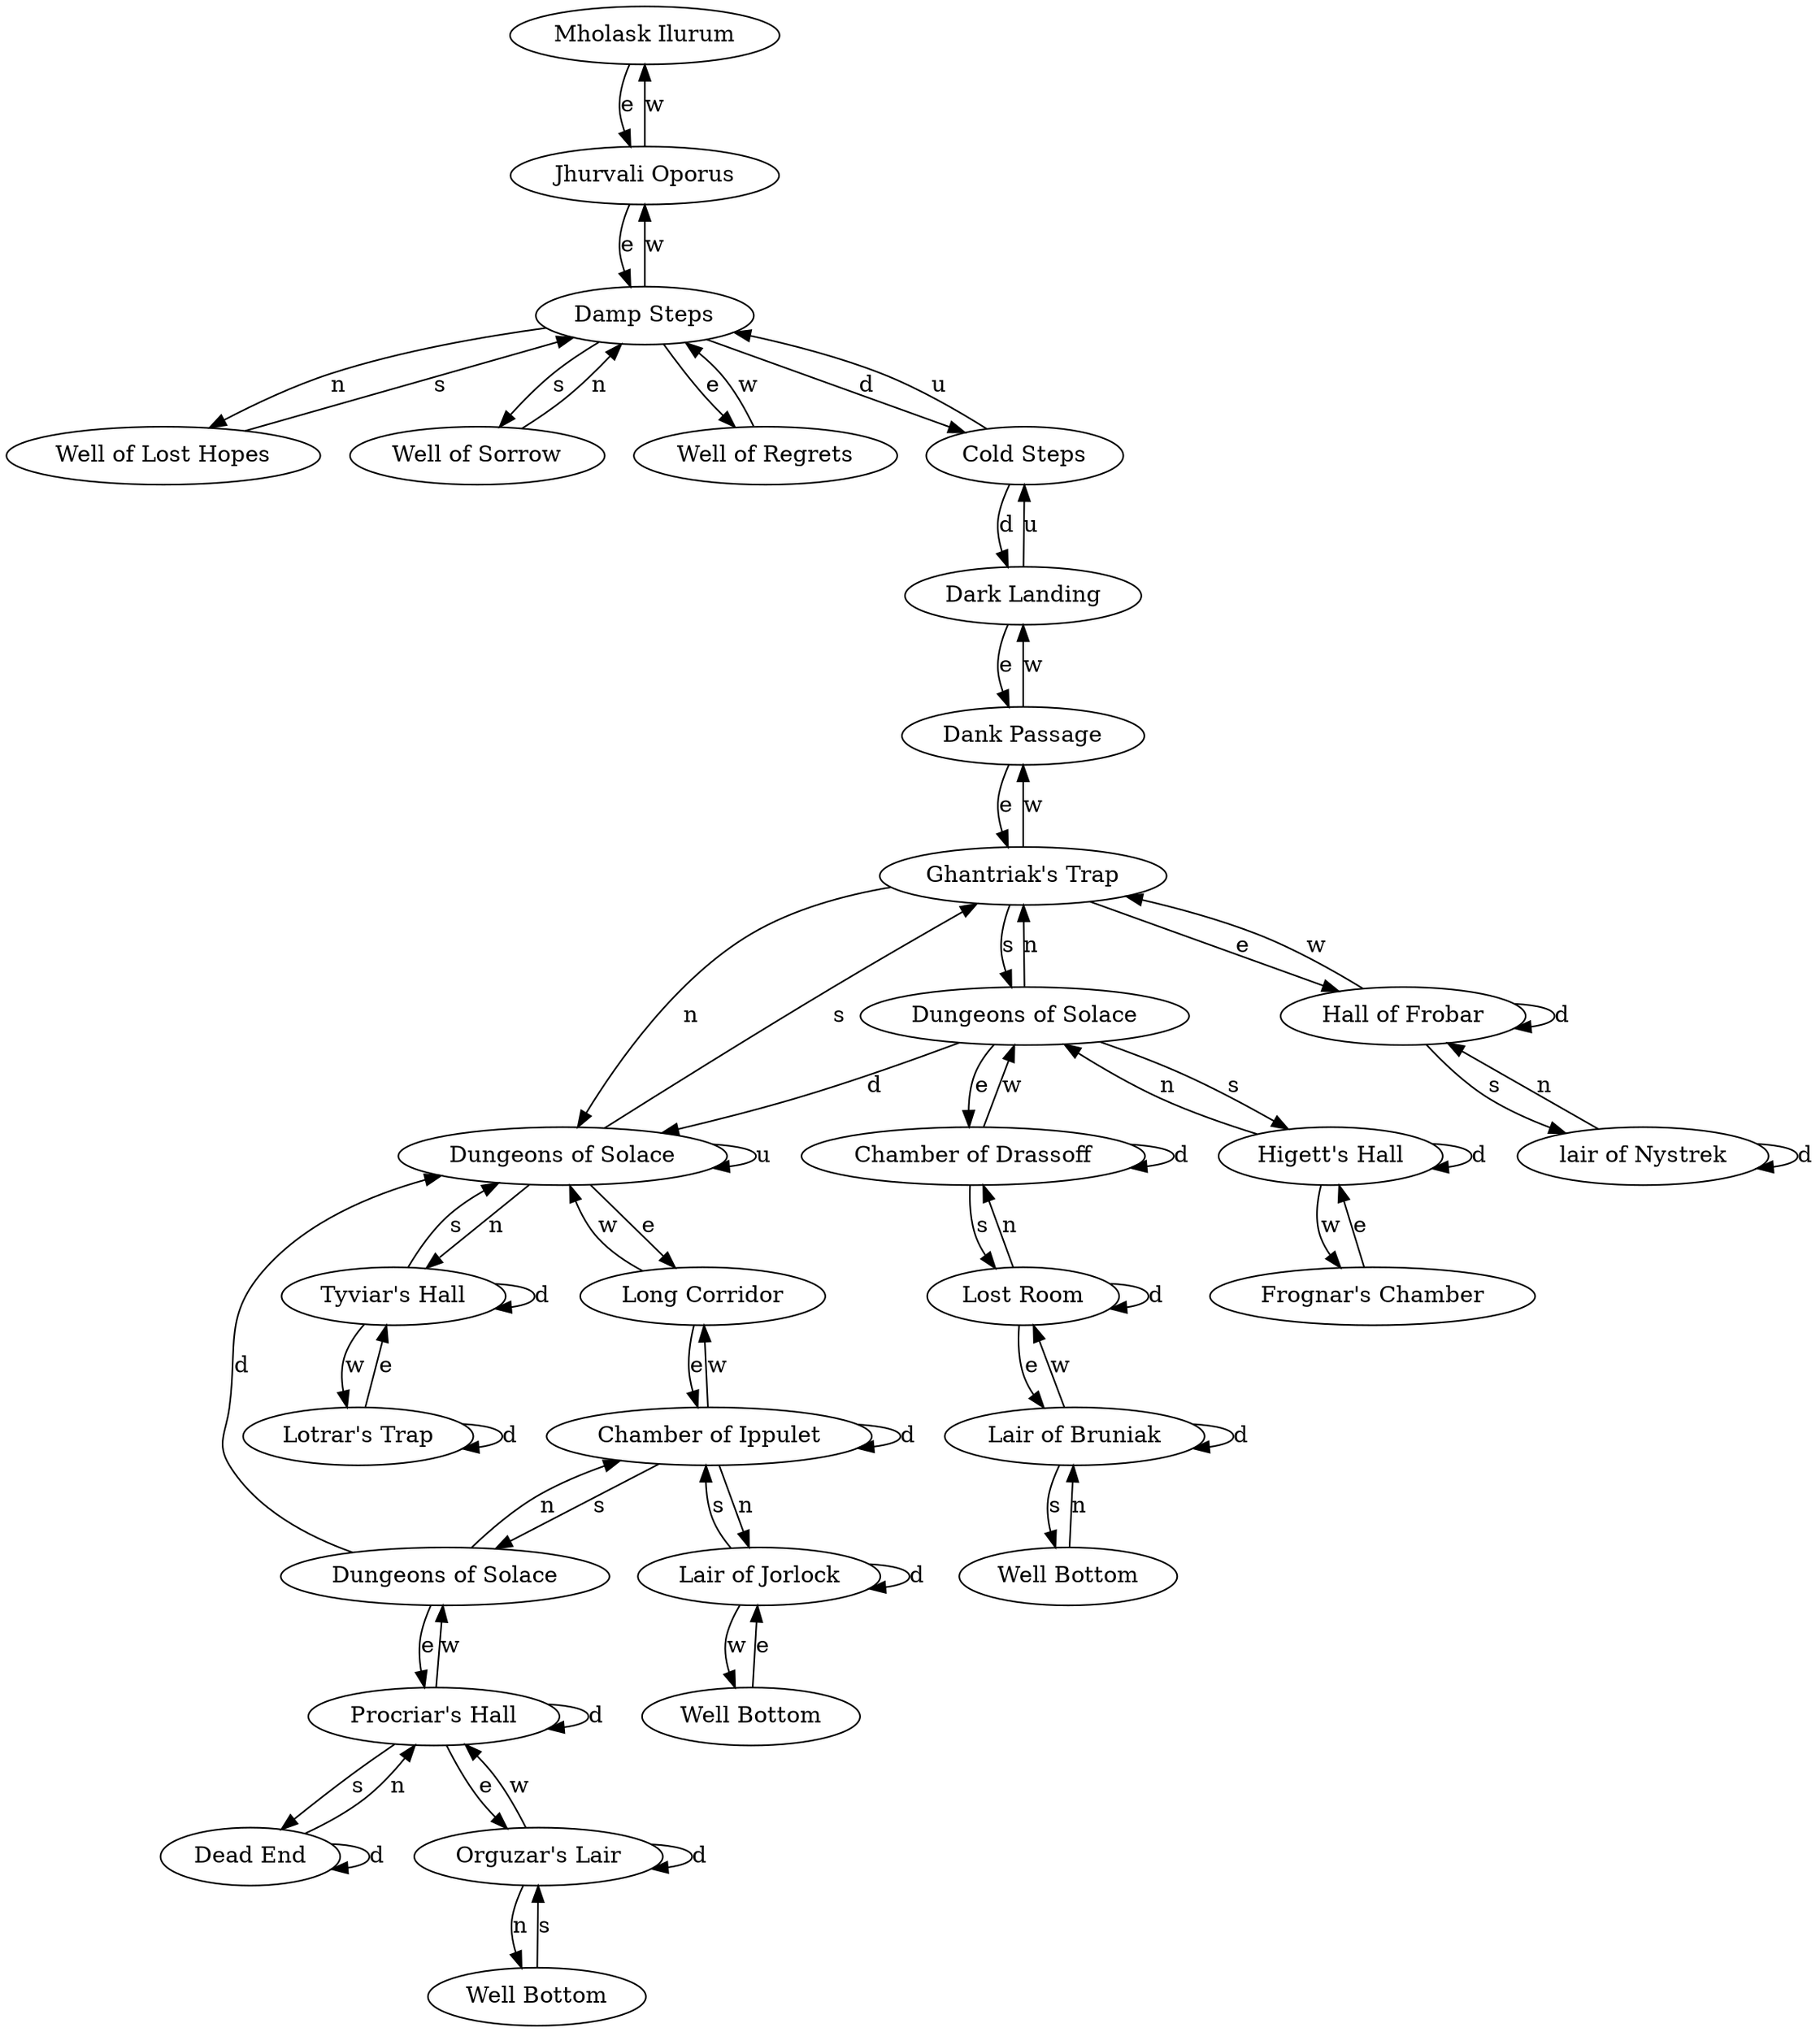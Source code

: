 digraph monster {
room_563 [label="Mholask Ilurum"];
room_563 -> room_564 [label="e"];
room_564 [label="Jhurvali Oporus"];
room_564 -> room_617 [label="e"];
room_564 -> room_563 [label="w"];
room_582 [label="Frognar's Chamber"];
room_582 -> room_629 [label="e"];
room_617 [label="Damp Steps"];
room_617 -> room_620 [label="n"];
room_617 -> room_619 [label="s"];
room_617 -> room_618 [label="e"];
room_617 -> room_564 [label="w"];
room_617 -> room_621 [label="d"];
room_618 [label="Well of Regrets"];
room_618 -> room_617 [label="w"];
room_619 [label="Well of Sorrow"];
room_619 -> room_617 [label="n"];
room_620 [label="Well of Lost Hopes"];
room_620 -> room_617 [label="s"];
room_621 [label="Cold Steps"];
room_621 -> room_617 [label="u"];
room_621 -> room_622 [label="d"];
room_622 [label="Dark Landing"];
room_622 -> room_623 [label="e"];
room_622 -> room_621 [label="u"];
room_623 [label="Dank Passage"];
room_623 -> room_624 [label="e"];
room_623 -> room_622 [label="w"];
room_624 [label="Ghantriak's Trap"];
room_624 -> room_625 [label="n"];
room_624 -> room_628 [label="s"];
room_624 -> room_634 [label="e"];
room_624 -> room_623 [label="w"];
room_625 [label="Dungeons of Solace"];
room_625 -> room_626 [label="n"];
room_625 -> room_624 [label="s"];
room_625 -> room_635 [label="e"];
room_625 -> room_625 [label="u"];
room_626 [label="Tyviar's Hall"];
room_626 -> room_625 [label="s"];
room_626 -> room_627 [label="w"];
room_626 -> room_626 [label="d"];
room_627 [label="Lotrar's Trap"];
room_627 -> room_626 [label="e"];
room_627 -> room_627 [label="d"];
room_628 [label="Dungeons of Solace"];
room_628 -> room_624 [label="n"];
room_628 -> room_629 [label="s"];
room_628 -> room_630 [label="e"];
room_628 -> room_625 [label="d"];
room_629 [label="Higett's Hall"];
room_629 -> room_628 [label="n"];
room_629 -> room_582 [label="w"];
room_629 -> room_629 [label="d"];
room_630 [label="Chamber of Drassoff"];
room_630 -> room_631 [label="s"];
room_630 -> room_628 [label="w"];
room_630 -> room_630 [label="d"];
room_631 [label="Lost Room"];
room_631 -> room_630 [label="n"];
room_631 -> room_632 [label="e"];
room_631 -> room_631 [label="d"];
room_632 [label="Lair of Bruniak"];
room_632 -> room_643 [label="s"];
room_632 -> room_631 [label="w"];
room_632 -> room_632 [label="d"];
room_633 [label="lair of Nystrek"];
room_633 -> room_634 [label="n"];
room_633 -> room_633 [label="d"];
room_634 [label="Hall of Frobar"];
room_634 -> room_633 [label="s"];
room_634 -> room_624 [label="w"];
room_634 -> room_634 [label="d"];
room_635 [label="Long Corridor"];
room_635 -> room_637 [label="e"];
room_635 -> room_625 [label="w"];
room_636 [label="Lair of Jorlock"];
room_636 -> room_637 [label="s"];
room_636 -> room_644 [label="w"];
room_636 -> room_636 [label="d"];
room_637 [label="Chamber of Ippulet"];
room_637 -> room_636 [label="n"];
room_637 -> room_638 [label="s"];
room_637 -> room_635 [label="w"];
room_637 -> room_637 [label="d"];
room_638 [label="Dungeons of Solace"];
room_638 -> room_637 [label="n"];
room_638 -> room_639 [label="e"];
room_638 -> room_625 [label="d"];
room_639 [label="Procriar's Hall"];
room_639 -> room_641 [label="s"];
room_639 -> room_640 [label="e"];
room_639 -> room_638 [label="w"];
room_639 -> room_639 [label="d"];
room_640 [label="Orguzar's Lair"];
room_640 -> room_642 [label="n"];
room_640 -> room_639 [label="w"];
room_640 -> room_640 [label="d"];
room_641 [label="Dead End"];
room_641 -> room_639 [label="n"];
room_641 -> room_641 [label="d"];
room_642 [label="Well Bottom"];
room_642 -> room_640 [label="s"];
room_643 [label="Well Bottom"];
room_643 -> room_632 [label="n"];
room_644 [label="Well Bottom"];
room_644 -> room_636 [label="e"];
}
